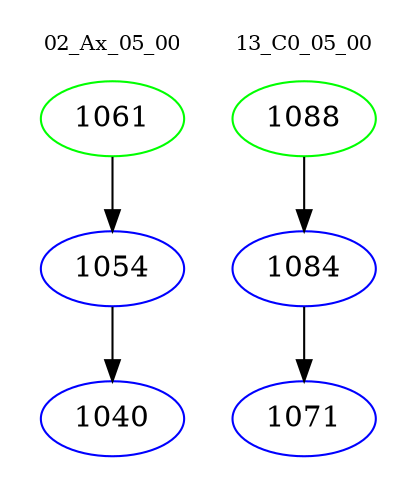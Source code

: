 digraph{
subgraph cluster_0 {
color = white
label = "02_Ax_05_00";
fontsize=10;
T0_1061 [label="1061", color="green"]
T0_1061 -> T0_1054 [color="black"]
T0_1054 [label="1054", color="blue"]
T0_1054 -> T0_1040 [color="black"]
T0_1040 [label="1040", color="blue"]
}
subgraph cluster_1 {
color = white
label = "13_C0_05_00";
fontsize=10;
T1_1088 [label="1088", color="green"]
T1_1088 -> T1_1084 [color="black"]
T1_1084 [label="1084", color="blue"]
T1_1084 -> T1_1071 [color="black"]
T1_1071 [label="1071", color="blue"]
}
}
